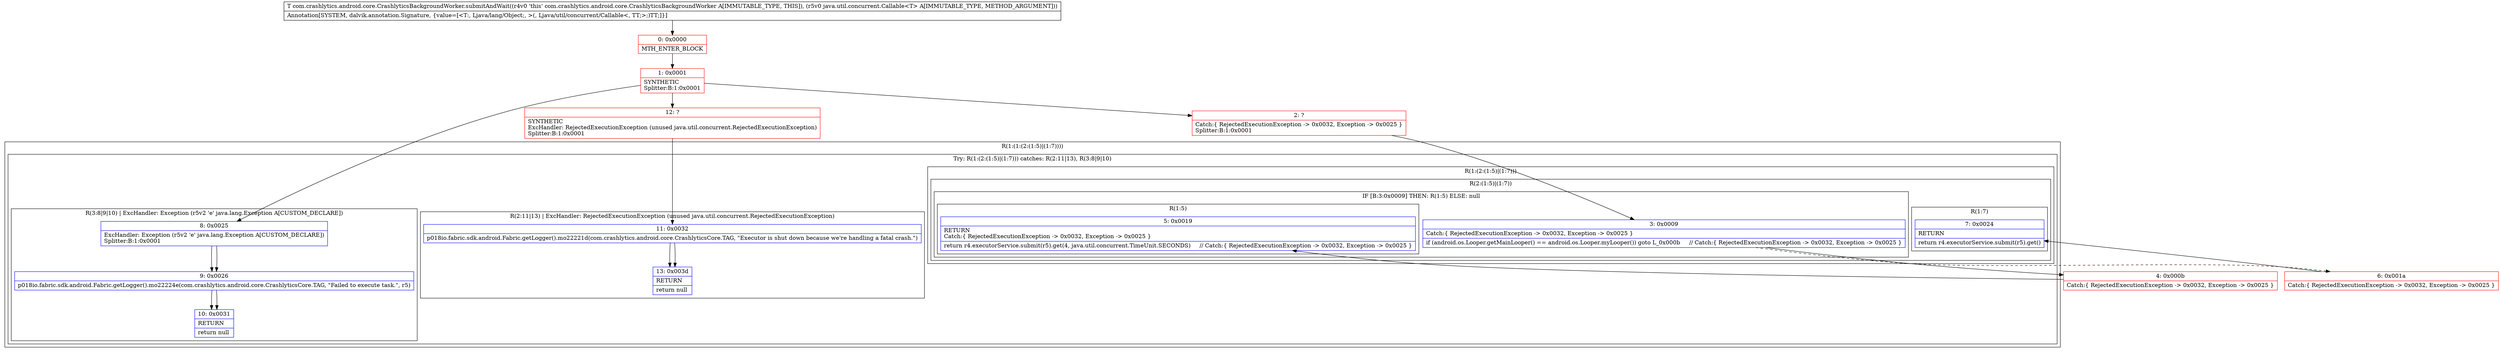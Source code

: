 digraph "CFG forcom.crashlytics.android.core.CrashlyticsBackgroundWorker.submitAndWait(Ljava\/util\/concurrent\/Callable;)Ljava\/lang\/Object;" {
subgraph cluster_Region_1648681065 {
label = "R(1:(1:(2:(1:5)|(1:7))))";
node [shape=record,color=blue];
subgraph cluster_TryCatchRegion_952872338 {
label = "Try: R(1:(2:(1:5)|(1:7))) catches: R(2:11|13), R(3:8|9|10)";
node [shape=record,color=blue];
subgraph cluster_Region_620830250 {
label = "R(1:(2:(1:5)|(1:7)))";
node [shape=record,color=blue];
subgraph cluster_Region_209022902 {
label = "R(2:(1:5)|(1:7))";
node [shape=record,color=blue];
subgraph cluster_IfRegion_1232572921 {
label = "IF [B:3:0x0009] THEN: R(1:5) ELSE: null";
node [shape=record,color=blue];
Node_3 [shape=record,label="{3\:\ 0x0009|Catch:\{ RejectedExecutionException \-\> 0x0032, Exception \-\> 0x0025 \}\l|if (android.os.Looper.getMainLooper() == android.os.Looper.myLooper()) goto L_0x000b     \/\/ Catch:\{ RejectedExecutionException \-\> 0x0032, Exception \-\> 0x0025 \}\l}"];
subgraph cluster_Region_741675640 {
label = "R(1:5)";
node [shape=record,color=blue];
Node_5 [shape=record,label="{5\:\ 0x0019|RETURN\lCatch:\{ RejectedExecutionException \-\> 0x0032, Exception \-\> 0x0025 \}\l|return r4.executorService.submit(r5).get(4, java.util.concurrent.TimeUnit.SECONDS)     \/\/ Catch:\{ RejectedExecutionException \-\> 0x0032, Exception \-\> 0x0025 \}\l}"];
}
}
subgraph cluster_Region_32024986 {
label = "R(1:7)";
node [shape=record,color=blue];
Node_7 [shape=record,label="{7\:\ 0x0024|RETURN\l|return r4.executorService.submit(r5).get()\l}"];
}
}
}
subgraph cluster_Region_650608334 {
label = "R(2:11|13) | ExcHandler: RejectedExecutionException (unused java.util.concurrent.RejectedExecutionException)\l";
node [shape=record,color=blue];
Node_11 [shape=record,label="{11\:\ 0x0032|p018io.fabric.sdk.android.Fabric.getLogger().mo22221d(com.crashlytics.android.core.CrashlyticsCore.TAG, \"Executor is shut down because we're handling a fatal crash.\")\l}"];
Node_13 [shape=record,label="{13\:\ 0x003d|RETURN\l|return null\l}"];
}
subgraph cluster_Region_1397414838 {
label = "R(3:8|9|10) | ExcHandler: Exception (r5v2 'e' java.lang.Exception A[CUSTOM_DECLARE])\l";
node [shape=record,color=blue];
Node_8 [shape=record,label="{8\:\ 0x0025|ExcHandler: Exception (r5v2 'e' java.lang.Exception A[CUSTOM_DECLARE])\lSplitter:B:1:0x0001\l}"];
Node_9 [shape=record,label="{9\:\ 0x0026|p018io.fabric.sdk.android.Fabric.getLogger().mo22224e(com.crashlytics.android.core.CrashlyticsCore.TAG, \"Failed to execute task.\", r5)\l}"];
Node_10 [shape=record,label="{10\:\ 0x0031|RETURN\l|return null\l}"];
}
}
}
subgraph cluster_Region_650608334 {
label = "R(2:11|13) | ExcHandler: RejectedExecutionException (unused java.util.concurrent.RejectedExecutionException)\l";
node [shape=record,color=blue];
Node_11 [shape=record,label="{11\:\ 0x0032|p018io.fabric.sdk.android.Fabric.getLogger().mo22221d(com.crashlytics.android.core.CrashlyticsCore.TAG, \"Executor is shut down because we're handling a fatal crash.\")\l}"];
Node_13 [shape=record,label="{13\:\ 0x003d|RETURN\l|return null\l}"];
}
subgraph cluster_Region_1397414838 {
label = "R(3:8|9|10) | ExcHandler: Exception (r5v2 'e' java.lang.Exception A[CUSTOM_DECLARE])\l";
node [shape=record,color=blue];
Node_8 [shape=record,label="{8\:\ 0x0025|ExcHandler: Exception (r5v2 'e' java.lang.Exception A[CUSTOM_DECLARE])\lSplitter:B:1:0x0001\l}"];
Node_9 [shape=record,label="{9\:\ 0x0026|p018io.fabric.sdk.android.Fabric.getLogger().mo22224e(com.crashlytics.android.core.CrashlyticsCore.TAG, \"Failed to execute task.\", r5)\l}"];
Node_10 [shape=record,label="{10\:\ 0x0031|RETURN\l|return null\l}"];
}
Node_0 [shape=record,color=red,label="{0\:\ 0x0000|MTH_ENTER_BLOCK\l}"];
Node_1 [shape=record,color=red,label="{1\:\ 0x0001|SYNTHETIC\lSplitter:B:1:0x0001\l}"];
Node_2 [shape=record,color=red,label="{2\:\ ?|Catch:\{ RejectedExecutionException \-\> 0x0032, Exception \-\> 0x0025 \}\lSplitter:B:1:0x0001\l}"];
Node_4 [shape=record,color=red,label="{4\:\ 0x000b|Catch:\{ RejectedExecutionException \-\> 0x0032, Exception \-\> 0x0025 \}\l}"];
Node_6 [shape=record,color=red,label="{6\:\ 0x001a|Catch:\{ RejectedExecutionException \-\> 0x0032, Exception \-\> 0x0025 \}\l}"];
Node_12 [shape=record,color=red,label="{12\:\ ?|SYNTHETIC\lExcHandler: RejectedExecutionException (unused java.util.concurrent.RejectedExecutionException)\lSplitter:B:1:0x0001\l}"];
MethodNode[shape=record,label="{T com.crashlytics.android.core.CrashlyticsBackgroundWorker.submitAndWait((r4v0 'this' com.crashlytics.android.core.CrashlyticsBackgroundWorker A[IMMUTABLE_TYPE, THIS]), (r5v0 java.util.concurrent.Callable\<T\> A[IMMUTABLE_TYPE, METHOD_ARGUMENT]))  | Annotation[SYSTEM, dalvik.annotation.Signature, \{value=[\<T:, Ljava\/lang\/Object;, \>(, Ljava\/util\/concurrent\/Callable\<, TT;\>;)TT;]\}]\l}"];
MethodNode -> Node_0;
Node_3 -> Node_4;
Node_3 -> Node_6[style=dashed];
Node_11 -> Node_13;
Node_8 -> Node_9;
Node_9 -> Node_10;
Node_11 -> Node_13;
Node_8 -> Node_9;
Node_9 -> Node_10;
Node_0 -> Node_1;
Node_1 -> Node_2;
Node_1 -> Node_12;
Node_1 -> Node_8;
Node_2 -> Node_3;
Node_4 -> Node_5;
Node_6 -> Node_7;
Node_12 -> Node_11;
}

